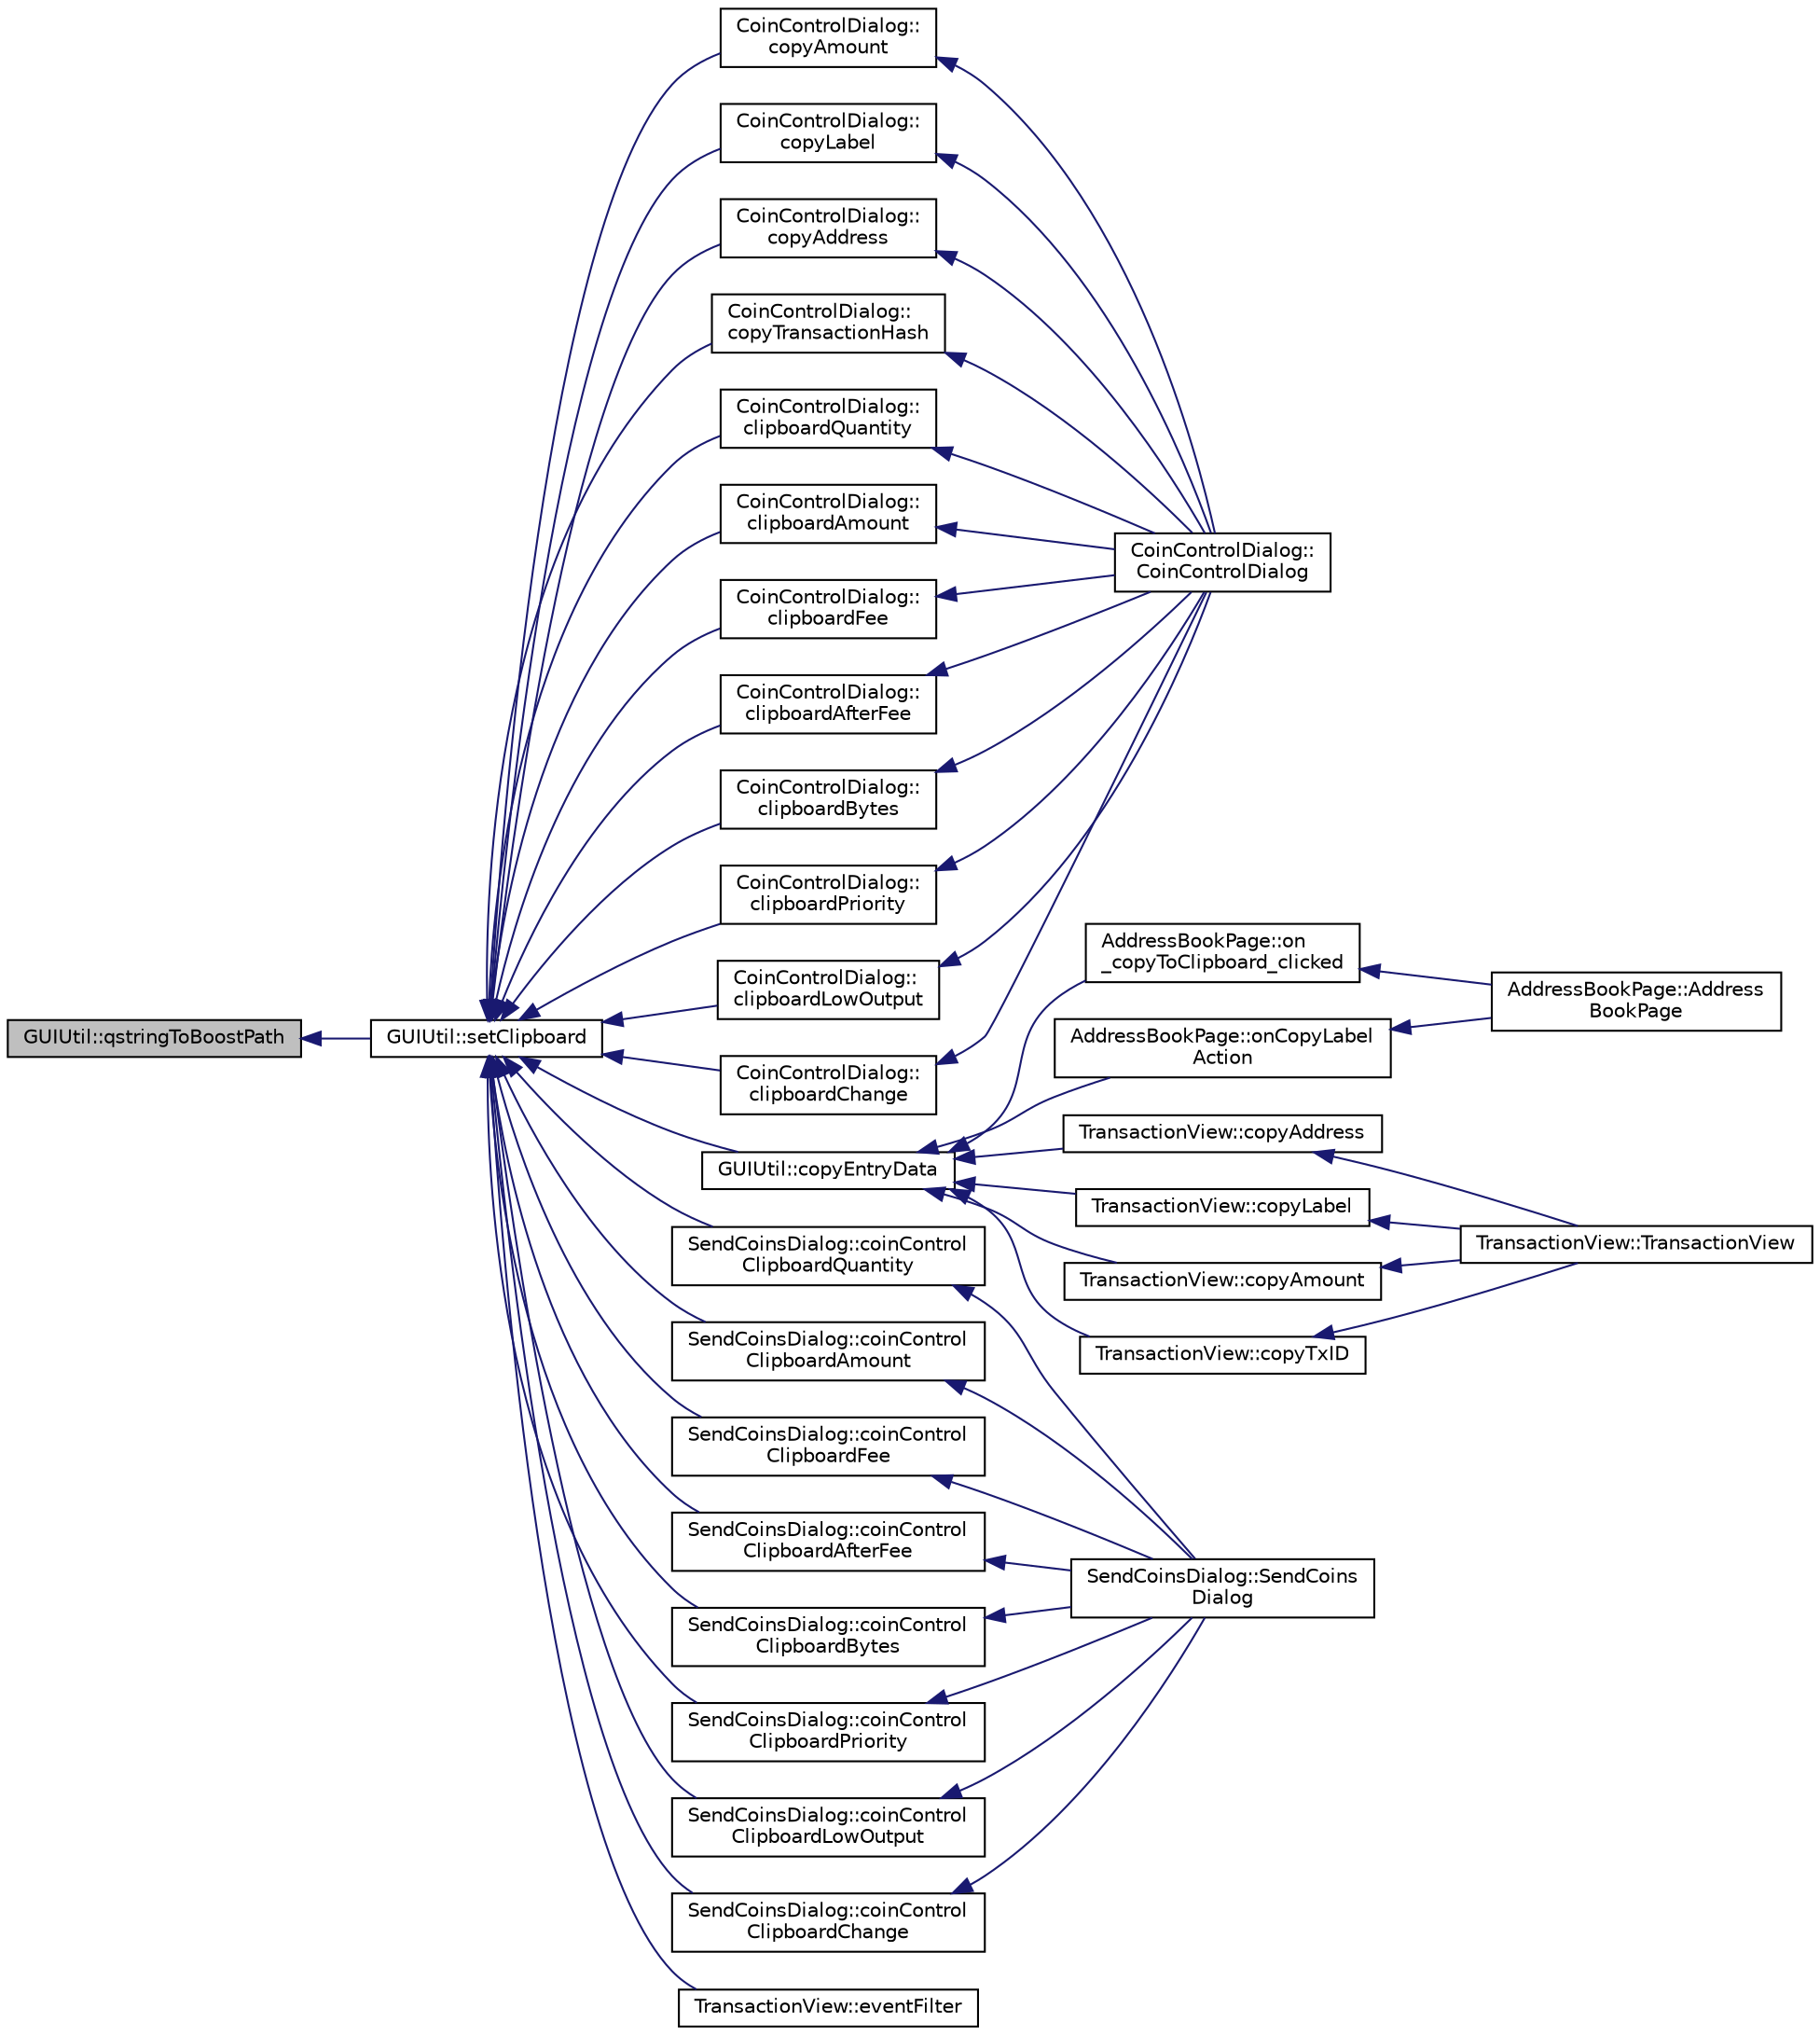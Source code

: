 digraph "GUIUtil::qstringToBoostPath"
{
  edge [fontname="Helvetica",fontsize="10",labelfontname="Helvetica",labelfontsize="10"];
  node [fontname="Helvetica",fontsize="10",shape=record];
  rankdir="LR";
  Node212 [label="GUIUtil::qstringToBoostPath",height=0.2,width=0.4,color="black", fillcolor="grey75", style="filled", fontcolor="black"];
  Node212 -> Node213 [dir="back",color="midnightblue",fontsize="10",style="solid",fontname="Helvetica"];
  Node213 [label="GUIUtil::setClipboard",height=0.2,width=0.4,color="black", fillcolor="white", style="filled",URL="$d1/d87/namespace_g_u_i_util.html#aef655b19f129179ca32f11a4d0da1a07"];
  Node213 -> Node214 [dir="back",color="midnightblue",fontsize="10",style="solid",fontname="Helvetica"];
  Node214 [label="CoinControlDialog::\lcopyAmount",height=0.2,width=0.4,color="black", fillcolor="white", style="filled",URL="$dd/dfb/class_coin_control_dialog.html#a0d153803be26b0e81585a7d6ab6995bc"];
  Node214 -> Node215 [dir="back",color="midnightblue",fontsize="10",style="solid",fontname="Helvetica"];
  Node215 [label="CoinControlDialog::\lCoinControlDialog",height=0.2,width=0.4,color="black", fillcolor="white", style="filled",URL="$dd/dfb/class_coin_control_dialog.html#a0945e59c25f956fdab199dbaf252eff5"];
  Node213 -> Node216 [dir="back",color="midnightblue",fontsize="10",style="solid",fontname="Helvetica"];
  Node216 [label="CoinControlDialog::\lcopyLabel",height=0.2,width=0.4,color="black", fillcolor="white", style="filled",URL="$dd/dfb/class_coin_control_dialog.html#a9d3b94e72c48d580afb75e4988284288"];
  Node216 -> Node215 [dir="back",color="midnightblue",fontsize="10",style="solid",fontname="Helvetica"];
  Node213 -> Node217 [dir="back",color="midnightblue",fontsize="10",style="solid",fontname="Helvetica"];
  Node217 [label="CoinControlDialog::\lcopyAddress",height=0.2,width=0.4,color="black", fillcolor="white", style="filled",URL="$dd/dfb/class_coin_control_dialog.html#af0481202c3261dc198e17faeb69989ac"];
  Node217 -> Node215 [dir="back",color="midnightblue",fontsize="10",style="solid",fontname="Helvetica"];
  Node213 -> Node218 [dir="back",color="midnightblue",fontsize="10",style="solid",fontname="Helvetica"];
  Node218 [label="CoinControlDialog::\lcopyTransactionHash",height=0.2,width=0.4,color="black", fillcolor="white", style="filled",URL="$dd/dfb/class_coin_control_dialog.html#ab955ce01377ae2f9d01e22620f2d3a60"];
  Node218 -> Node215 [dir="back",color="midnightblue",fontsize="10",style="solid",fontname="Helvetica"];
  Node213 -> Node219 [dir="back",color="midnightblue",fontsize="10",style="solid",fontname="Helvetica"];
  Node219 [label="CoinControlDialog::\lclipboardQuantity",height=0.2,width=0.4,color="black", fillcolor="white", style="filled",URL="$dd/dfb/class_coin_control_dialog.html#acbeb5f37852deec4849468e24f4cd8eb"];
  Node219 -> Node215 [dir="back",color="midnightblue",fontsize="10",style="solid",fontname="Helvetica"];
  Node213 -> Node220 [dir="back",color="midnightblue",fontsize="10",style="solid",fontname="Helvetica"];
  Node220 [label="CoinControlDialog::\lclipboardAmount",height=0.2,width=0.4,color="black", fillcolor="white", style="filled",URL="$dd/dfb/class_coin_control_dialog.html#a7ca4a056879a25a14a72e4bfd4488b74"];
  Node220 -> Node215 [dir="back",color="midnightblue",fontsize="10",style="solid",fontname="Helvetica"];
  Node213 -> Node221 [dir="back",color="midnightblue",fontsize="10",style="solid",fontname="Helvetica"];
  Node221 [label="CoinControlDialog::\lclipboardFee",height=0.2,width=0.4,color="black", fillcolor="white", style="filled",URL="$dd/dfb/class_coin_control_dialog.html#a00f37fedbc73b7990305a191870f18c2"];
  Node221 -> Node215 [dir="back",color="midnightblue",fontsize="10",style="solid",fontname="Helvetica"];
  Node213 -> Node222 [dir="back",color="midnightblue",fontsize="10",style="solid",fontname="Helvetica"];
  Node222 [label="CoinControlDialog::\lclipboardAfterFee",height=0.2,width=0.4,color="black", fillcolor="white", style="filled",URL="$dd/dfb/class_coin_control_dialog.html#a62094405d0c56d44ae2eb1ab8fd40281"];
  Node222 -> Node215 [dir="back",color="midnightblue",fontsize="10",style="solid",fontname="Helvetica"];
  Node213 -> Node223 [dir="back",color="midnightblue",fontsize="10",style="solid",fontname="Helvetica"];
  Node223 [label="CoinControlDialog::\lclipboardBytes",height=0.2,width=0.4,color="black", fillcolor="white", style="filled",URL="$dd/dfb/class_coin_control_dialog.html#adabea6ca7e8f19085cd5c437ecb6186a"];
  Node223 -> Node215 [dir="back",color="midnightblue",fontsize="10",style="solid",fontname="Helvetica"];
  Node213 -> Node224 [dir="back",color="midnightblue",fontsize="10",style="solid",fontname="Helvetica"];
  Node224 [label="CoinControlDialog::\lclipboardPriority",height=0.2,width=0.4,color="black", fillcolor="white", style="filled",URL="$dd/dfb/class_coin_control_dialog.html#a3ff22550a94916b2db37f67f5b1ff9ec"];
  Node224 -> Node215 [dir="back",color="midnightblue",fontsize="10",style="solid",fontname="Helvetica"];
  Node213 -> Node225 [dir="back",color="midnightblue",fontsize="10",style="solid",fontname="Helvetica"];
  Node225 [label="CoinControlDialog::\lclipboardLowOutput",height=0.2,width=0.4,color="black", fillcolor="white", style="filled",URL="$dd/dfb/class_coin_control_dialog.html#ac6ce56d1ec6ae7f528fdd06ba60400b3"];
  Node225 -> Node215 [dir="back",color="midnightblue",fontsize="10",style="solid",fontname="Helvetica"];
  Node213 -> Node226 [dir="back",color="midnightblue",fontsize="10",style="solid",fontname="Helvetica"];
  Node226 [label="CoinControlDialog::\lclipboardChange",height=0.2,width=0.4,color="black", fillcolor="white", style="filled",URL="$dd/dfb/class_coin_control_dialog.html#a98a8bfcc50b61f7696c85c8b8ee1c796"];
  Node226 -> Node215 [dir="back",color="midnightblue",fontsize="10",style="solid",fontname="Helvetica"];
  Node213 -> Node227 [dir="back",color="midnightblue",fontsize="10",style="solid",fontname="Helvetica"];
  Node227 [label="GUIUtil::copyEntryData",height=0.2,width=0.4,color="black", fillcolor="white", style="filled",URL="$d1/d87/namespace_g_u_i_util.html#ae231227ad96528c828e1c846f253f642",tooltip="Copy a field of the currently selected entry of a view to the clipboard. "];
  Node227 -> Node228 [dir="back",color="midnightblue",fontsize="10",style="solid",fontname="Helvetica"];
  Node228 [label="AddressBookPage::on\l_copyToClipboard_clicked",height=0.2,width=0.4,color="black", fillcolor="white", style="filled",URL="$d3/d4a/class_address_book_page.html#add39559a7cd04d625df2d6d51d963069",tooltip="Copy address of currently selected address entry to clipboard. "];
  Node228 -> Node229 [dir="back",color="midnightblue",fontsize="10",style="solid",fontname="Helvetica"];
  Node229 [label="AddressBookPage::Address\lBookPage",height=0.2,width=0.4,color="black", fillcolor="white", style="filled",URL="$d3/d4a/class_address_book_page.html#ad53c82a9181ae7627c06b9c49971ec52"];
  Node227 -> Node230 [dir="back",color="midnightblue",fontsize="10",style="solid",fontname="Helvetica"];
  Node230 [label="AddressBookPage::onCopyLabel\lAction",height=0.2,width=0.4,color="black", fillcolor="white", style="filled",URL="$d3/d4a/class_address_book_page.html#a13592aacb4316283b51c1b03a10ef190",tooltip="Copy label of currently selected address entry to clipboard. "];
  Node230 -> Node229 [dir="back",color="midnightblue",fontsize="10",style="solid",fontname="Helvetica"];
  Node227 -> Node231 [dir="back",color="midnightblue",fontsize="10",style="solid",fontname="Helvetica"];
  Node231 [label="TransactionView::copyAddress",height=0.2,width=0.4,color="black", fillcolor="white", style="filled",URL="$d2/d2c/class_transaction_view.html#a768ffc4deca27f0cfffb39003bf46f75"];
  Node231 -> Node232 [dir="back",color="midnightblue",fontsize="10",style="solid",fontname="Helvetica"];
  Node232 [label="TransactionView::TransactionView",height=0.2,width=0.4,color="black", fillcolor="white", style="filled",URL="$d2/d2c/class_transaction_view.html#a0c5e8b90206b4e8b8bf68dd7e319798f"];
  Node227 -> Node233 [dir="back",color="midnightblue",fontsize="10",style="solid",fontname="Helvetica"];
  Node233 [label="TransactionView::copyLabel",height=0.2,width=0.4,color="black", fillcolor="white", style="filled",URL="$d2/d2c/class_transaction_view.html#a78d63230a1b7810108f46bb2366b2038"];
  Node233 -> Node232 [dir="back",color="midnightblue",fontsize="10",style="solid",fontname="Helvetica"];
  Node227 -> Node234 [dir="back",color="midnightblue",fontsize="10",style="solid",fontname="Helvetica"];
  Node234 [label="TransactionView::copyAmount",height=0.2,width=0.4,color="black", fillcolor="white", style="filled",URL="$d2/d2c/class_transaction_view.html#a83e5ce148e328b673c1b6af09a1d94ea"];
  Node234 -> Node232 [dir="back",color="midnightblue",fontsize="10",style="solid",fontname="Helvetica"];
  Node227 -> Node235 [dir="back",color="midnightblue",fontsize="10",style="solid",fontname="Helvetica"];
  Node235 [label="TransactionView::copyTxID",height=0.2,width=0.4,color="black", fillcolor="white", style="filled",URL="$d2/d2c/class_transaction_view.html#a465c51f03cf28f66492766b4a5da8896"];
  Node235 -> Node232 [dir="back",color="midnightblue",fontsize="10",style="solid",fontname="Helvetica"];
  Node213 -> Node236 [dir="back",color="midnightblue",fontsize="10",style="solid",fontname="Helvetica"];
  Node236 [label="SendCoinsDialog::coinControl\lClipboardQuantity",height=0.2,width=0.4,color="black", fillcolor="white", style="filled",URL="$d6/de6/class_send_coins_dialog.html#a57376ce9c0190357adc7ec6b769eff38"];
  Node236 -> Node237 [dir="back",color="midnightblue",fontsize="10",style="solid",fontname="Helvetica"];
  Node237 [label="SendCoinsDialog::SendCoins\lDialog",height=0.2,width=0.4,color="black", fillcolor="white", style="filled",URL="$d6/de6/class_send_coins_dialog.html#a0df5bc29d1df68eda44826651afc595f"];
  Node213 -> Node238 [dir="back",color="midnightblue",fontsize="10",style="solid",fontname="Helvetica"];
  Node238 [label="SendCoinsDialog::coinControl\lClipboardAmount",height=0.2,width=0.4,color="black", fillcolor="white", style="filled",URL="$d6/de6/class_send_coins_dialog.html#a8fc5ba8ddc287624126726b6440816a5"];
  Node238 -> Node237 [dir="back",color="midnightblue",fontsize="10",style="solid",fontname="Helvetica"];
  Node213 -> Node239 [dir="back",color="midnightblue",fontsize="10",style="solid",fontname="Helvetica"];
  Node239 [label="SendCoinsDialog::coinControl\lClipboardFee",height=0.2,width=0.4,color="black", fillcolor="white", style="filled",URL="$d6/de6/class_send_coins_dialog.html#a29b17585ba30eff4212a4efc699f5e9c"];
  Node239 -> Node237 [dir="back",color="midnightblue",fontsize="10",style="solid",fontname="Helvetica"];
  Node213 -> Node240 [dir="back",color="midnightblue",fontsize="10",style="solid",fontname="Helvetica"];
  Node240 [label="SendCoinsDialog::coinControl\lClipboardAfterFee",height=0.2,width=0.4,color="black", fillcolor="white", style="filled",URL="$d6/de6/class_send_coins_dialog.html#a5b8f6572a2051a119d2951bbbf093ba6"];
  Node240 -> Node237 [dir="back",color="midnightblue",fontsize="10",style="solid",fontname="Helvetica"];
  Node213 -> Node241 [dir="back",color="midnightblue",fontsize="10",style="solid",fontname="Helvetica"];
  Node241 [label="SendCoinsDialog::coinControl\lClipboardBytes",height=0.2,width=0.4,color="black", fillcolor="white", style="filled",URL="$d6/de6/class_send_coins_dialog.html#aca0283b859beb67cfe1872b08a10f600"];
  Node241 -> Node237 [dir="back",color="midnightblue",fontsize="10",style="solid",fontname="Helvetica"];
  Node213 -> Node242 [dir="back",color="midnightblue",fontsize="10",style="solid",fontname="Helvetica"];
  Node242 [label="SendCoinsDialog::coinControl\lClipboardPriority",height=0.2,width=0.4,color="black", fillcolor="white", style="filled",URL="$d6/de6/class_send_coins_dialog.html#a8f7640e7803c5ee72a1f5da822a7d844"];
  Node242 -> Node237 [dir="back",color="midnightblue",fontsize="10",style="solid",fontname="Helvetica"];
  Node213 -> Node243 [dir="back",color="midnightblue",fontsize="10",style="solid",fontname="Helvetica"];
  Node243 [label="SendCoinsDialog::coinControl\lClipboardLowOutput",height=0.2,width=0.4,color="black", fillcolor="white", style="filled",URL="$d6/de6/class_send_coins_dialog.html#a77006c73bba8f8fd2af5406363111015"];
  Node243 -> Node237 [dir="back",color="midnightblue",fontsize="10",style="solid",fontname="Helvetica"];
  Node213 -> Node244 [dir="back",color="midnightblue",fontsize="10",style="solid",fontname="Helvetica"];
  Node244 [label="SendCoinsDialog::coinControl\lClipboardChange",height=0.2,width=0.4,color="black", fillcolor="white", style="filled",URL="$d6/de6/class_send_coins_dialog.html#a99010549a523b812ba2cbc34bb7db417"];
  Node244 -> Node237 [dir="back",color="midnightblue",fontsize="10",style="solid",fontname="Helvetica"];
  Node213 -> Node245 [dir="back",color="midnightblue",fontsize="10",style="solid",fontname="Helvetica"];
  Node245 [label="TransactionView::eventFilter",height=0.2,width=0.4,color="black", fillcolor="white", style="filled",URL="$d2/d2c/class_transaction_view.html#a074558e027cc1128e55a66ea47328403"];
}
